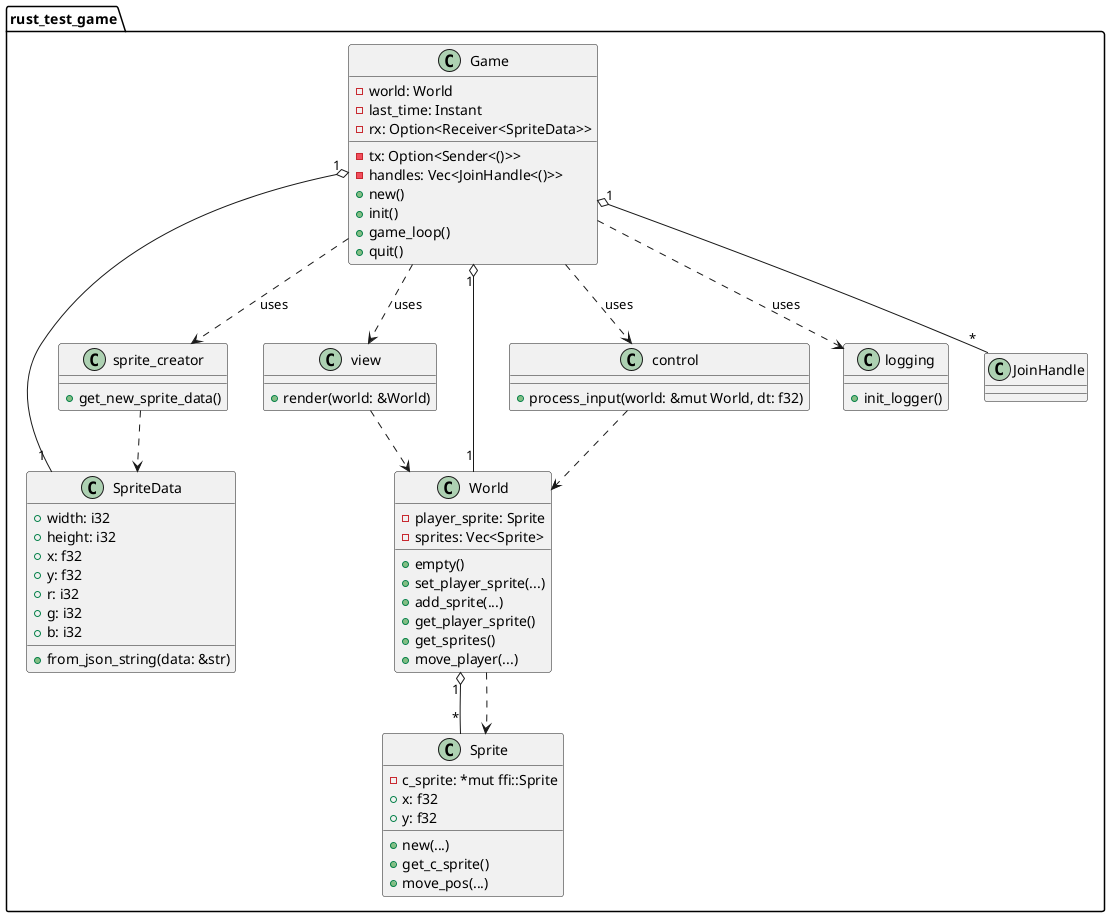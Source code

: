 @startuml
package rust_test_game {
	class Game {
		- world: World
		- last_time: Instant
		- rx: Option<Receiver<SpriteData>>
		- tx: Option<Sender<()>>
		- handles: Vec<JoinHandle<()>>
		+ new()
		+ init()
		+ game_loop()
		+ quit()
	}

	class World {
		- player_sprite: Sprite
		- sprites: Vec<Sprite>
		+ empty()
		+ set_player_sprite(...)
		+ add_sprite(...)
		+ get_player_sprite()
		+ get_sprites()
		+ move_player(...)
	}

	class Sprite {
		- c_sprite: *mut ffi::Sprite
		+ x: f32
		+ y: f32
		+ new(...)
		+ get_c_sprite()
		+ move_pos(...)
	}

	class SpriteData {
		+ width: i32
		+ height: i32
		+ x: f32
		+ y: f32
		+ r: i32
		+ g: i32
		+ b: i32
		+ from_json_string(data: &str)
	}

	class sprite_creator {
		+ get_new_sprite_data()
	}

	class control {
		+ process_input(world: &mut World, dt: f32)
	}

	class view {
		+ render(world: &World)
	}

	class logging {
		+ init_logger()
	}

	Game "1" o-- "1" World
	World "1" o-- "*" Sprite
	Game "1" o-- "*" JoinHandle
	Game "1" o-- "1" SpriteData
	Game ..> control : uses
	Game ..> view : uses
	Game ..> sprite_creator : uses
	Game ..> logging : uses
	control ..> World
	view ..> World
	sprite_creator ..> SpriteData
	World ..> Sprite
}
@enduml
